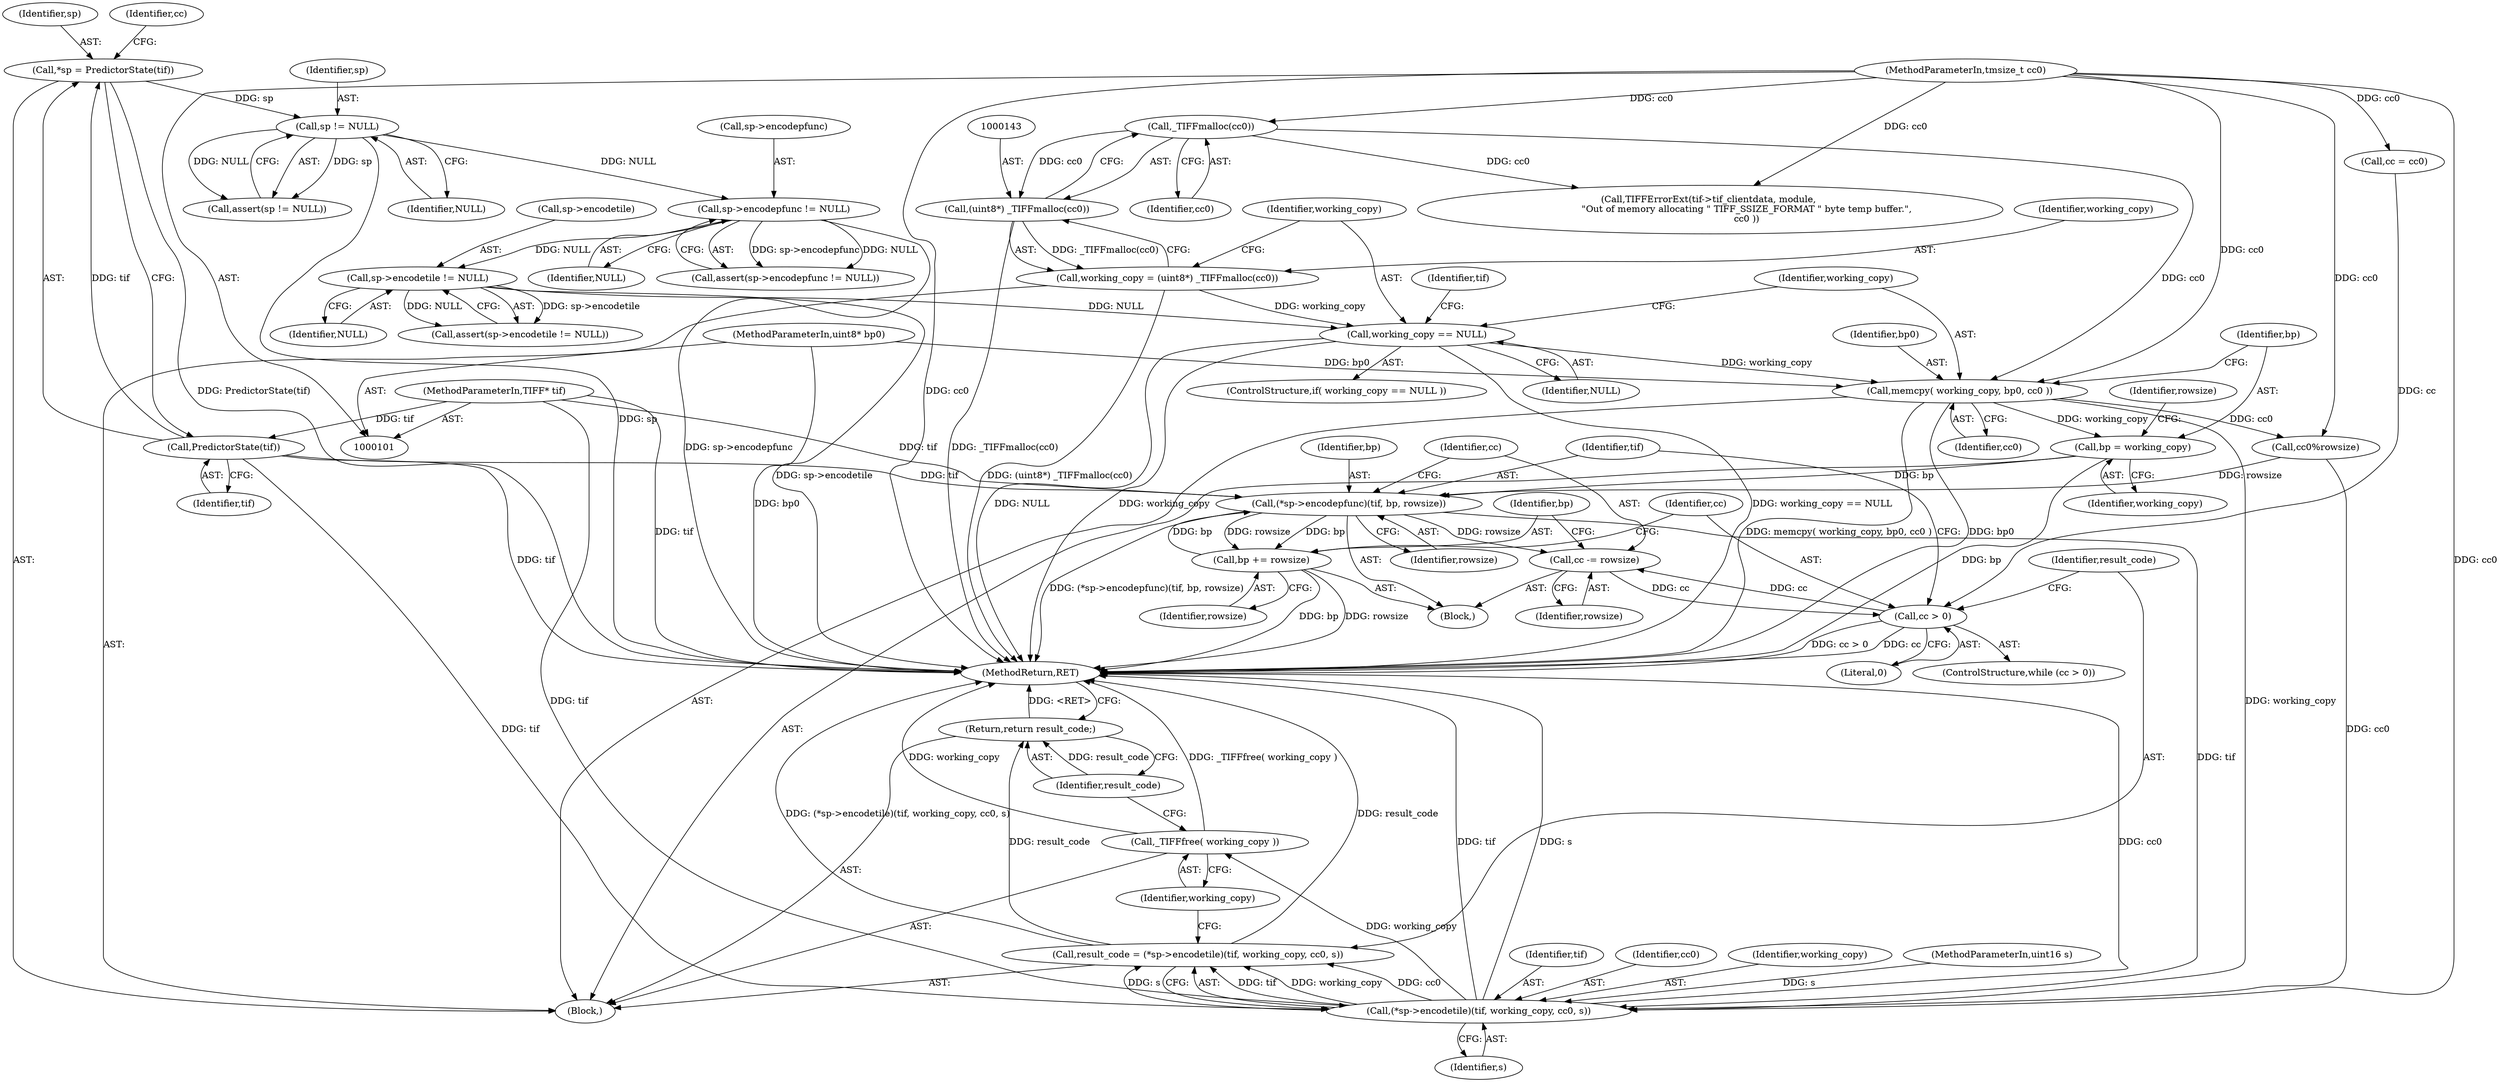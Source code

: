 digraph "0_libtiff_3ca657a8793dd011bf869695d72ad31c779c3cc1_2@API" {
"1000164" [label="(Call,bp = working_copy)"];
"1000160" [label="(Call,memcpy( working_copy, bp0, cc0 ))"];
"1000147" [label="(Call,working_copy == NULL)"];
"1000140" [label="(Call,working_copy = (uint8*) _TIFFmalloc(cc0))"];
"1000142" [label="(Call,(uint8*) _TIFFmalloc(cc0))"];
"1000144" [label="(Call,_TIFFmalloc(cc0))"];
"1000104" [label="(MethodParameterIn,tmsize_t cc0)"];
"1000135" [label="(Call,sp->encodetile != NULL)"];
"1000129" [label="(Call,sp->encodepfunc != NULL)"];
"1000125" [label="(Call,sp != NULL)"];
"1000112" [label="(Call,*sp = PredictorState(tif))"];
"1000114" [label="(Call,PredictorState(tif))"];
"1000102" [label="(MethodParameterIn,TIFF* tif)"];
"1000103" [label="(MethodParameterIn,uint8* bp0)"];
"1000187" [label="(Call,(*sp->encodepfunc)(tif, bp, rowsize))"];
"1000191" [label="(Call,cc -= rowsize)"];
"1000183" [label="(Call,cc > 0)"];
"1000194" [label="(Call,bp += rowsize)"];
"1000199" [label="(Call,(*sp->encodetile)(tif, working_copy, cc0, s))"];
"1000197" [label="(Call,result_code = (*sp->encodetile)(tif, working_copy, cc0, s))"];
"1000206" [label="(Return,return result_code;)"];
"1000204" [label="(Call,_TIFFfree( working_copy ))"];
"1000139" [label="(Identifier,NULL)"];
"1000166" [label="(Identifier,working_copy)"];
"1000182" [label="(ControlStructure,while (cc > 0))"];
"1000197" [label="(Call,result_code = (*sp->encodetile)(tif, working_copy, cc0, s))"];
"1000188" [label="(Identifier,tif)"];
"1000126" [label="(Identifier,sp)"];
"1000198" [label="(Identifier,result_code)"];
"1000196" [label="(Identifier,rowsize)"];
"1000128" [label="(Call,assert(sp->encodepfunc != NULL))"];
"1000151" [label="(Call,TIFFErrorExt(tif->tif_clientdata, module, \n                         \"Out of memory allocating \" TIFF_SSIZE_FORMAT \" byte temp buffer.\",\n                         cc0 ))"];
"1000186" [label="(Block,)"];
"1000191" [label="(Call,cc -= rowsize)"];
"1000130" [label="(Call,sp->encodepfunc)"];
"1000194" [label="(Call,bp += rowsize)"];
"1000205" [label="(Identifier,working_copy)"];
"1000206" [label="(Return,return result_code;)"];
"1000104" [label="(MethodParameterIn,tmsize_t cc0)"];
"1000141" [label="(Identifier,working_copy)"];
"1000204" [label="(Call,_TIFFfree( working_copy ))"];
"1000140" [label="(Call,working_copy = (uint8*) _TIFFmalloc(cc0))"];
"1000165" [label="(Identifier,bp)"];
"1000189" [label="(Identifier,bp)"];
"1000113" [label="(Identifier,sp)"];
"1000190" [label="(Identifier,rowsize)"];
"1000161" [label="(Identifier,working_copy)"];
"1000142" [label="(Call,(uint8*) _TIFFmalloc(cc0))"];
"1000164" [label="(Call,bp = working_copy)"];
"1000118" [label="(Call,cc = cc0)"];
"1000136" [label="(Call,sp->encodetile)"];
"1000148" [label="(Identifier,working_copy)"];
"1000160" [label="(Call,memcpy( working_copy, bp0, cc0 ))"];
"1000147" [label="(Call,working_copy == NULL)"];
"1000135" [label="(Call,sp->encodetile != NULL)"];
"1000119" [label="(Identifier,cc)"];
"1000184" [label="(Identifier,cc)"];
"1000203" [label="(Identifier,s)"];
"1000200" [label="(Identifier,tif)"];
"1000146" [label="(ControlStructure,if( working_copy == NULL ))"];
"1000124" [label="(Call,assert(sp != NULL))"];
"1000129" [label="(Call,sp->encodepfunc != NULL)"];
"1000178" [label="(Call,cc0%rowsize)"];
"1000153" [label="(Identifier,tif)"];
"1000133" [label="(Identifier,NULL)"];
"1000183" [label="(Call,cc > 0)"];
"1000207" [label="(Identifier,result_code)"];
"1000187" [label="(Call,(*sp->encodepfunc)(tif, bp, rowsize))"];
"1000162" [label="(Identifier,bp0)"];
"1000125" [label="(Call,sp != NULL)"];
"1000127" [label="(Identifier,NULL)"];
"1000112" [label="(Call,*sp = PredictorState(tif))"];
"1000168" [label="(Identifier,rowsize)"];
"1000103" [label="(MethodParameterIn,uint8* bp0)"];
"1000163" [label="(Identifier,cc0)"];
"1000106" [label="(Block,)"];
"1000102" [label="(MethodParameterIn,TIFF* tif)"];
"1000202" [label="(Identifier,cc0)"];
"1000149" [label="(Identifier,NULL)"];
"1000195" [label="(Identifier,bp)"];
"1000115" [label="(Identifier,tif)"];
"1000201" [label="(Identifier,working_copy)"];
"1000134" [label="(Call,assert(sp->encodetile != NULL))"];
"1000192" [label="(Identifier,cc)"];
"1000114" [label="(Call,PredictorState(tif))"];
"1000145" [label="(Identifier,cc0)"];
"1000105" [label="(MethodParameterIn,uint16 s)"];
"1000208" [label="(MethodReturn,RET)"];
"1000199" [label="(Call,(*sp->encodetile)(tif, working_copy, cc0, s))"];
"1000193" [label="(Identifier,rowsize)"];
"1000185" [label="(Literal,0)"];
"1000144" [label="(Call,_TIFFmalloc(cc0))"];
"1000164" -> "1000106"  [label="AST: "];
"1000164" -> "1000166"  [label="CFG: "];
"1000165" -> "1000164"  [label="AST: "];
"1000166" -> "1000164"  [label="AST: "];
"1000168" -> "1000164"  [label="CFG: "];
"1000164" -> "1000208"  [label="DDG: bp"];
"1000160" -> "1000164"  [label="DDG: working_copy"];
"1000164" -> "1000187"  [label="DDG: bp"];
"1000160" -> "1000106"  [label="AST: "];
"1000160" -> "1000163"  [label="CFG: "];
"1000161" -> "1000160"  [label="AST: "];
"1000162" -> "1000160"  [label="AST: "];
"1000163" -> "1000160"  [label="AST: "];
"1000165" -> "1000160"  [label="CFG: "];
"1000160" -> "1000208"  [label="DDG: memcpy( working_copy, bp0, cc0 )"];
"1000160" -> "1000208"  [label="DDG: bp0"];
"1000147" -> "1000160"  [label="DDG: working_copy"];
"1000103" -> "1000160"  [label="DDG: bp0"];
"1000144" -> "1000160"  [label="DDG: cc0"];
"1000104" -> "1000160"  [label="DDG: cc0"];
"1000160" -> "1000178"  [label="DDG: cc0"];
"1000160" -> "1000199"  [label="DDG: working_copy"];
"1000147" -> "1000146"  [label="AST: "];
"1000147" -> "1000149"  [label="CFG: "];
"1000148" -> "1000147"  [label="AST: "];
"1000149" -> "1000147"  [label="AST: "];
"1000153" -> "1000147"  [label="CFG: "];
"1000161" -> "1000147"  [label="CFG: "];
"1000147" -> "1000208"  [label="DDG: NULL"];
"1000147" -> "1000208"  [label="DDG: working_copy"];
"1000147" -> "1000208"  [label="DDG: working_copy == NULL"];
"1000140" -> "1000147"  [label="DDG: working_copy"];
"1000135" -> "1000147"  [label="DDG: NULL"];
"1000140" -> "1000106"  [label="AST: "];
"1000140" -> "1000142"  [label="CFG: "];
"1000141" -> "1000140"  [label="AST: "];
"1000142" -> "1000140"  [label="AST: "];
"1000148" -> "1000140"  [label="CFG: "];
"1000140" -> "1000208"  [label="DDG: (uint8*) _TIFFmalloc(cc0)"];
"1000142" -> "1000140"  [label="DDG: _TIFFmalloc(cc0)"];
"1000142" -> "1000144"  [label="CFG: "];
"1000143" -> "1000142"  [label="AST: "];
"1000144" -> "1000142"  [label="AST: "];
"1000142" -> "1000208"  [label="DDG: _TIFFmalloc(cc0)"];
"1000144" -> "1000142"  [label="DDG: cc0"];
"1000144" -> "1000145"  [label="CFG: "];
"1000145" -> "1000144"  [label="AST: "];
"1000104" -> "1000144"  [label="DDG: cc0"];
"1000144" -> "1000151"  [label="DDG: cc0"];
"1000104" -> "1000101"  [label="AST: "];
"1000104" -> "1000208"  [label="DDG: cc0"];
"1000104" -> "1000118"  [label="DDG: cc0"];
"1000104" -> "1000151"  [label="DDG: cc0"];
"1000104" -> "1000178"  [label="DDG: cc0"];
"1000104" -> "1000199"  [label="DDG: cc0"];
"1000135" -> "1000134"  [label="AST: "];
"1000135" -> "1000139"  [label="CFG: "];
"1000136" -> "1000135"  [label="AST: "];
"1000139" -> "1000135"  [label="AST: "];
"1000134" -> "1000135"  [label="CFG: "];
"1000135" -> "1000208"  [label="DDG: sp->encodetile"];
"1000135" -> "1000134"  [label="DDG: sp->encodetile"];
"1000135" -> "1000134"  [label="DDG: NULL"];
"1000129" -> "1000135"  [label="DDG: NULL"];
"1000129" -> "1000128"  [label="AST: "];
"1000129" -> "1000133"  [label="CFG: "];
"1000130" -> "1000129"  [label="AST: "];
"1000133" -> "1000129"  [label="AST: "];
"1000128" -> "1000129"  [label="CFG: "];
"1000129" -> "1000208"  [label="DDG: sp->encodepfunc"];
"1000129" -> "1000128"  [label="DDG: sp->encodepfunc"];
"1000129" -> "1000128"  [label="DDG: NULL"];
"1000125" -> "1000129"  [label="DDG: NULL"];
"1000125" -> "1000124"  [label="AST: "];
"1000125" -> "1000127"  [label="CFG: "];
"1000126" -> "1000125"  [label="AST: "];
"1000127" -> "1000125"  [label="AST: "];
"1000124" -> "1000125"  [label="CFG: "];
"1000125" -> "1000208"  [label="DDG: sp"];
"1000125" -> "1000124"  [label="DDG: sp"];
"1000125" -> "1000124"  [label="DDG: NULL"];
"1000112" -> "1000125"  [label="DDG: sp"];
"1000112" -> "1000106"  [label="AST: "];
"1000112" -> "1000114"  [label="CFG: "];
"1000113" -> "1000112"  [label="AST: "];
"1000114" -> "1000112"  [label="AST: "];
"1000119" -> "1000112"  [label="CFG: "];
"1000112" -> "1000208"  [label="DDG: PredictorState(tif)"];
"1000114" -> "1000112"  [label="DDG: tif"];
"1000114" -> "1000115"  [label="CFG: "];
"1000115" -> "1000114"  [label="AST: "];
"1000114" -> "1000208"  [label="DDG: tif"];
"1000102" -> "1000114"  [label="DDG: tif"];
"1000114" -> "1000187"  [label="DDG: tif"];
"1000114" -> "1000199"  [label="DDG: tif"];
"1000102" -> "1000101"  [label="AST: "];
"1000102" -> "1000208"  [label="DDG: tif"];
"1000102" -> "1000187"  [label="DDG: tif"];
"1000102" -> "1000199"  [label="DDG: tif"];
"1000103" -> "1000101"  [label="AST: "];
"1000103" -> "1000208"  [label="DDG: bp0"];
"1000187" -> "1000186"  [label="AST: "];
"1000187" -> "1000190"  [label="CFG: "];
"1000188" -> "1000187"  [label="AST: "];
"1000189" -> "1000187"  [label="AST: "];
"1000190" -> "1000187"  [label="AST: "];
"1000192" -> "1000187"  [label="CFG: "];
"1000187" -> "1000208"  [label="DDG: (*sp->encodepfunc)(tif, bp, rowsize)"];
"1000194" -> "1000187"  [label="DDG: bp"];
"1000178" -> "1000187"  [label="DDG: rowsize"];
"1000187" -> "1000191"  [label="DDG: rowsize"];
"1000187" -> "1000194"  [label="DDG: rowsize"];
"1000187" -> "1000194"  [label="DDG: bp"];
"1000187" -> "1000199"  [label="DDG: tif"];
"1000191" -> "1000186"  [label="AST: "];
"1000191" -> "1000193"  [label="CFG: "];
"1000192" -> "1000191"  [label="AST: "];
"1000193" -> "1000191"  [label="AST: "];
"1000195" -> "1000191"  [label="CFG: "];
"1000191" -> "1000183"  [label="DDG: cc"];
"1000183" -> "1000191"  [label="DDG: cc"];
"1000183" -> "1000182"  [label="AST: "];
"1000183" -> "1000185"  [label="CFG: "];
"1000184" -> "1000183"  [label="AST: "];
"1000185" -> "1000183"  [label="AST: "];
"1000188" -> "1000183"  [label="CFG: "];
"1000198" -> "1000183"  [label="CFG: "];
"1000183" -> "1000208"  [label="DDG: cc"];
"1000183" -> "1000208"  [label="DDG: cc > 0"];
"1000118" -> "1000183"  [label="DDG: cc"];
"1000194" -> "1000186"  [label="AST: "];
"1000194" -> "1000196"  [label="CFG: "];
"1000195" -> "1000194"  [label="AST: "];
"1000196" -> "1000194"  [label="AST: "];
"1000184" -> "1000194"  [label="CFG: "];
"1000194" -> "1000208"  [label="DDG: bp"];
"1000194" -> "1000208"  [label="DDG: rowsize"];
"1000199" -> "1000197"  [label="AST: "];
"1000199" -> "1000203"  [label="CFG: "];
"1000200" -> "1000199"  [label="AST: "];
"1000201" -> "1000199"  [label="AST: "];
"1000202" -> "1000199"  [label="AST: "];
"1000203" -> "1000199"  [label="AST: "];
"1000197" -> "1000199"  [label="CFG: "];
"1000199" -> "1000208"  [label="DDG: tif"];
"1000199" -> "1000208"  [label="DDG: s"];
"1000199" -> "1000208"  [label="DDG: cc0"];
"1000199" -> "1000197"  [label="DDG: tif"];
"1000199" -> "1000197"  [label="DDG: working_copy"];
"1000199" -> "1000197"  [label="DDG: cc0"];
"1000199" -> "1000197"  [label="DDG: s"];
"1000178" -> "1000199"  [label="DDG: cc0"];
"1000105" -> "1000199"  [label="DDG: s"];
"1000199" -> "1000204"  [label="DDG: working_copy"];
"1000197" -> "1000106"  [label="AST: "];
"1000198" -> "1000197"  [label="AST: "];
"1000205" -> "1000197"  [label="CFG: "];
"1000197" -> "1000208"  [label="DDG: (*sp->encodetile)(tif, working_copy, cc0, s)"];
"1000197" -> "1000208"  [label="DDG: result_code"];
"1000197" -> "1000206"  [label="DDG: result_code"];
"1000206" -> "1000106"  [label="AST: "];
"1000206" -> "1000207"  [label="CFG: "];
"1000207" -> "1000206"  [label="AST: "];
"1000208" -> "1000206"  [label="CFG: "];
"1000206" -> "1000208"  [label="DDG: <RET>"];
"1000207" -> "1000206"  [label="DDG: result_code"];
"1000204" -> "1000106"  [label="AST: "];
"1000204" -> "1000205"  [label="CFG: "];
"1000205" -> "1000204"  [label="AST: "];
"1000207" -> "1000204"  [label="CFG: "];
"1000204" -> "1000208"  [label="DDG: working_copy"];
"1000204" -> "1000208"  [label="DDG: _TIFFfree( working_copy )"];
}
